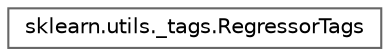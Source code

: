 digraph "Graphical Class Hierarchy"
{
 // LATEX_PDF_SIZE
  bgcolor="transparent";
  edge [fontname=Helvetica,fontsize=10,labelfontname=Helvetica,labelfontsize=10];
  node [fontname=Helvetica,fontsize=10,shape=box,height=0.2,width=0.4];
  rankdir="LR";
  Node0 [id="Node000000",label="sklearn.utils._tags.RegressorTags",height=0.2,width=0.4,color="grey40", fillcolor="white", style="filled",URL="$dc/dcc/classsklearn_1_1utils_1_1__tags_1_1RegressorTags.html",tooltip=" "];
}
